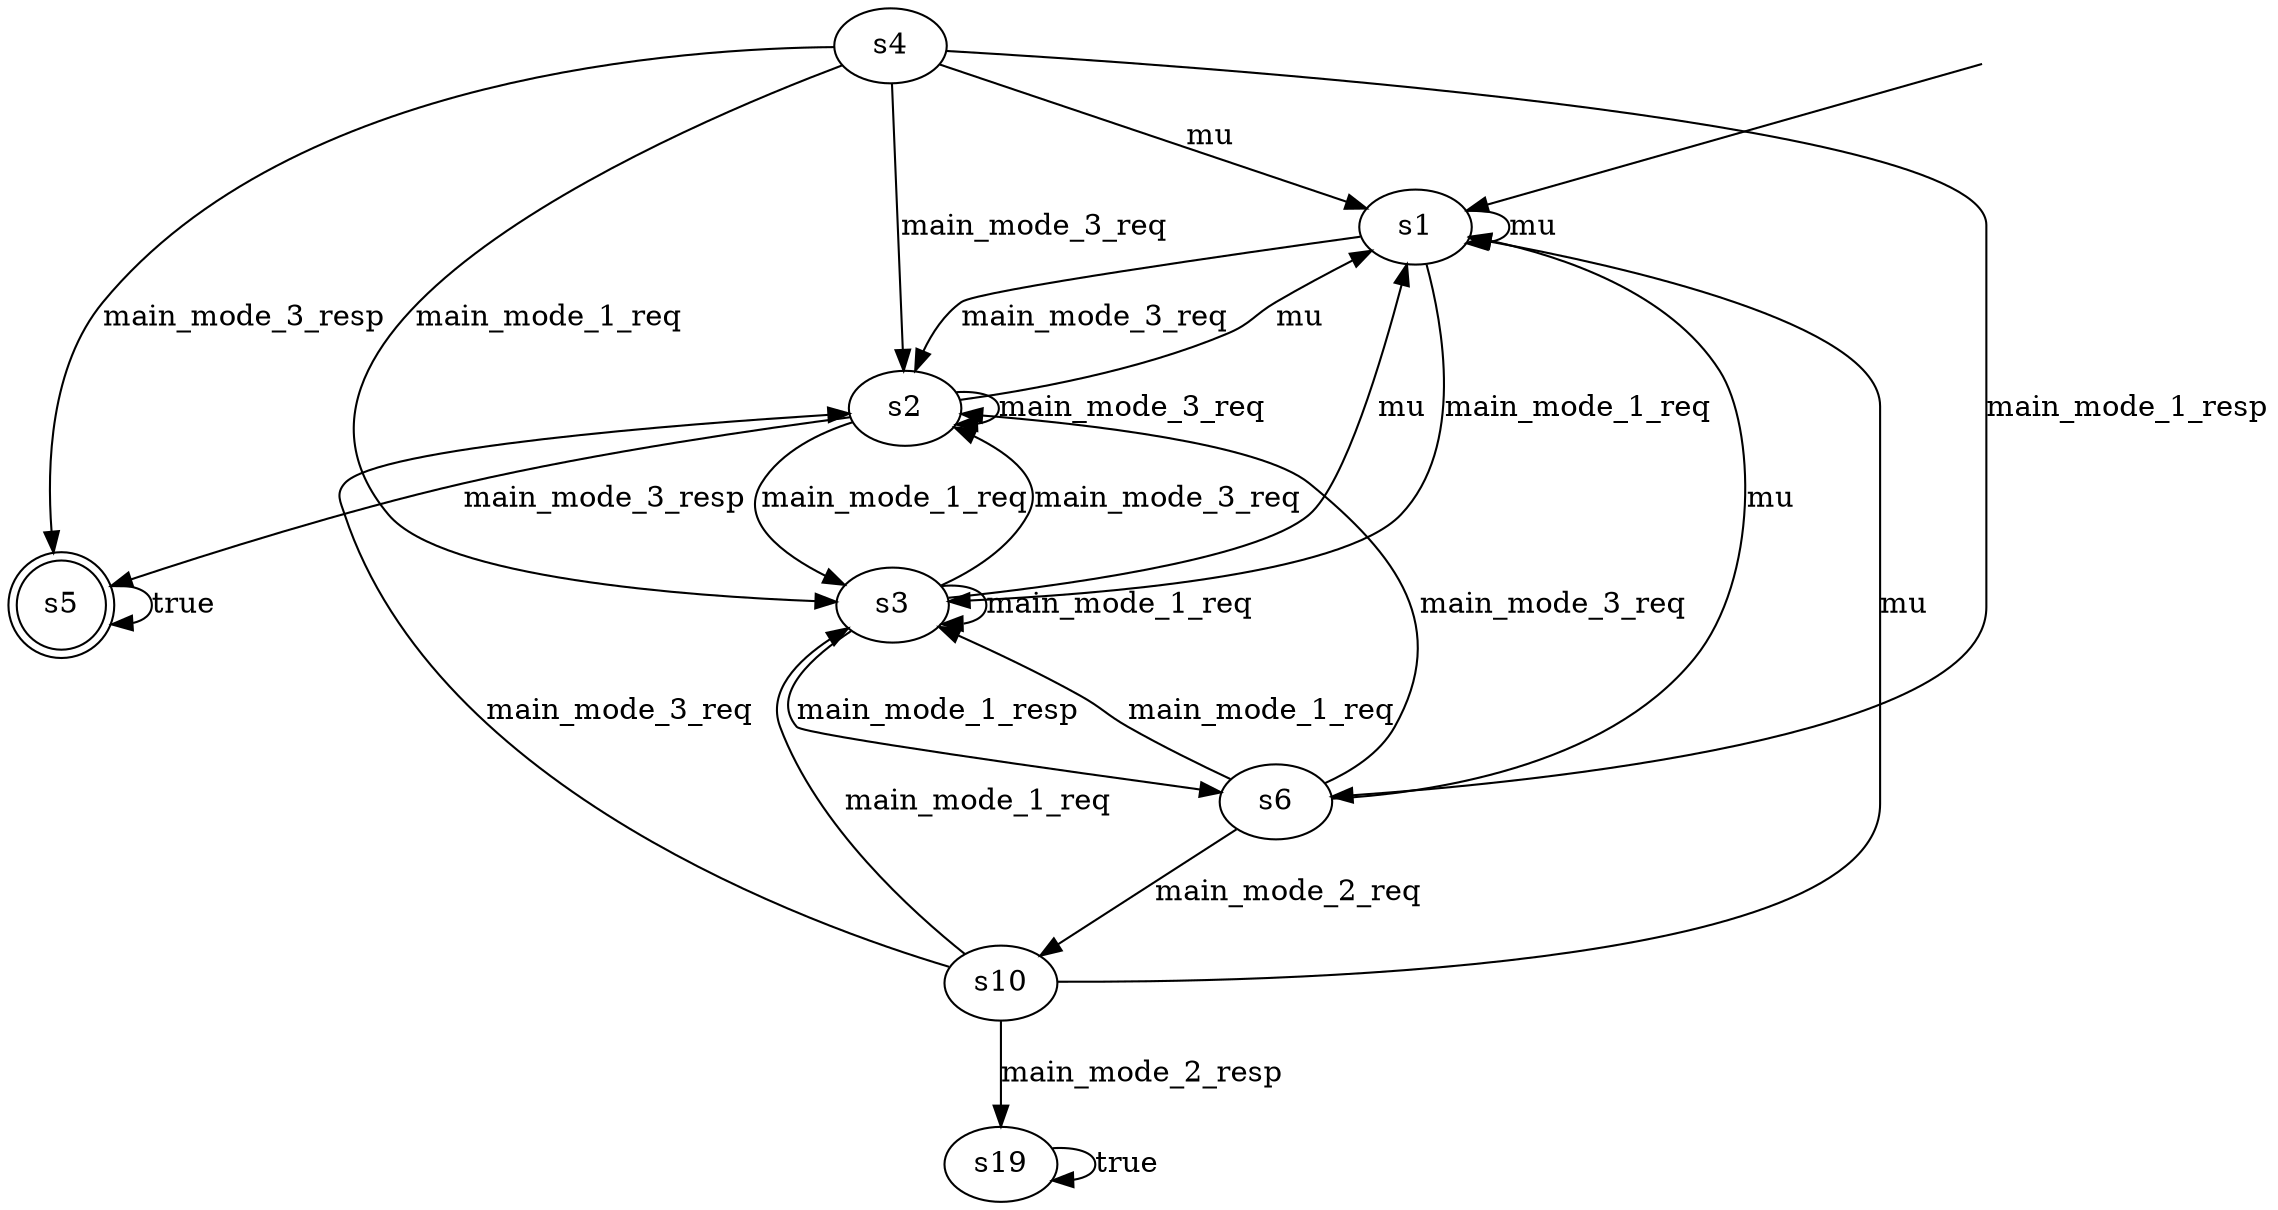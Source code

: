 digraph formula_3 {
s1 [label="s1"];
s2 [label="s2"];
s3 [label="s3"];
s4 [label="s4"];
s5 [label="s5", shape=doublecircle];
s6 [label="s6"];
s10 [label="s10"];
s19 [label="s19"];
s1 -> s1  [label="mu"];
s1 -> s2  [label="main_mode_3_req"];
s1 -> s3  [label="main_mode_1_req"];
s2 -> s1  [label="mu"];
s2 -> s5  [label="main_mode_3_resp"];
s2 -> s2  [label="main_mode_3_req"];
s2 -> s3  [label="main_mode_1_req"];
s3 -> s1  [label="mu"];
s3 -> s2  [label="main_mode_3_req"];
s3 -> s6  [label="main_mode_1_resp"];
s3 -> s3  [label="main_mode_1_req"];
s4 -> s1  [label="mu"];
s4 -> s5  [label="main_mode_3_resp"];
s4 -> s2  [label="main_mode_3_req"];
s4 -> s6  [label="main_mode_1_resp"];
s4 -> s3  [label="main_mode_1_req"];
s5 -> s5  [label="true"];
s6 -> s1  [label="mu"];
s6 -> s2  [label="main_mode_3_req"];
s6 -> s10  [label="main_mode_2_req"];
s6 -> s3  [label="main_mode_1_req"];
s10 -> s1  [label="mu"];
s10 -> s2  [label="main_mode_3_req"];
s10 -> s19  [label="main_mode_2_resp"];
s10 -> s3  [label="main_mode_1_req"];
s19 -> s19  [label="true"];
__start0 [label="", shape=none];
__start0 -> s1  [label=""];
}
